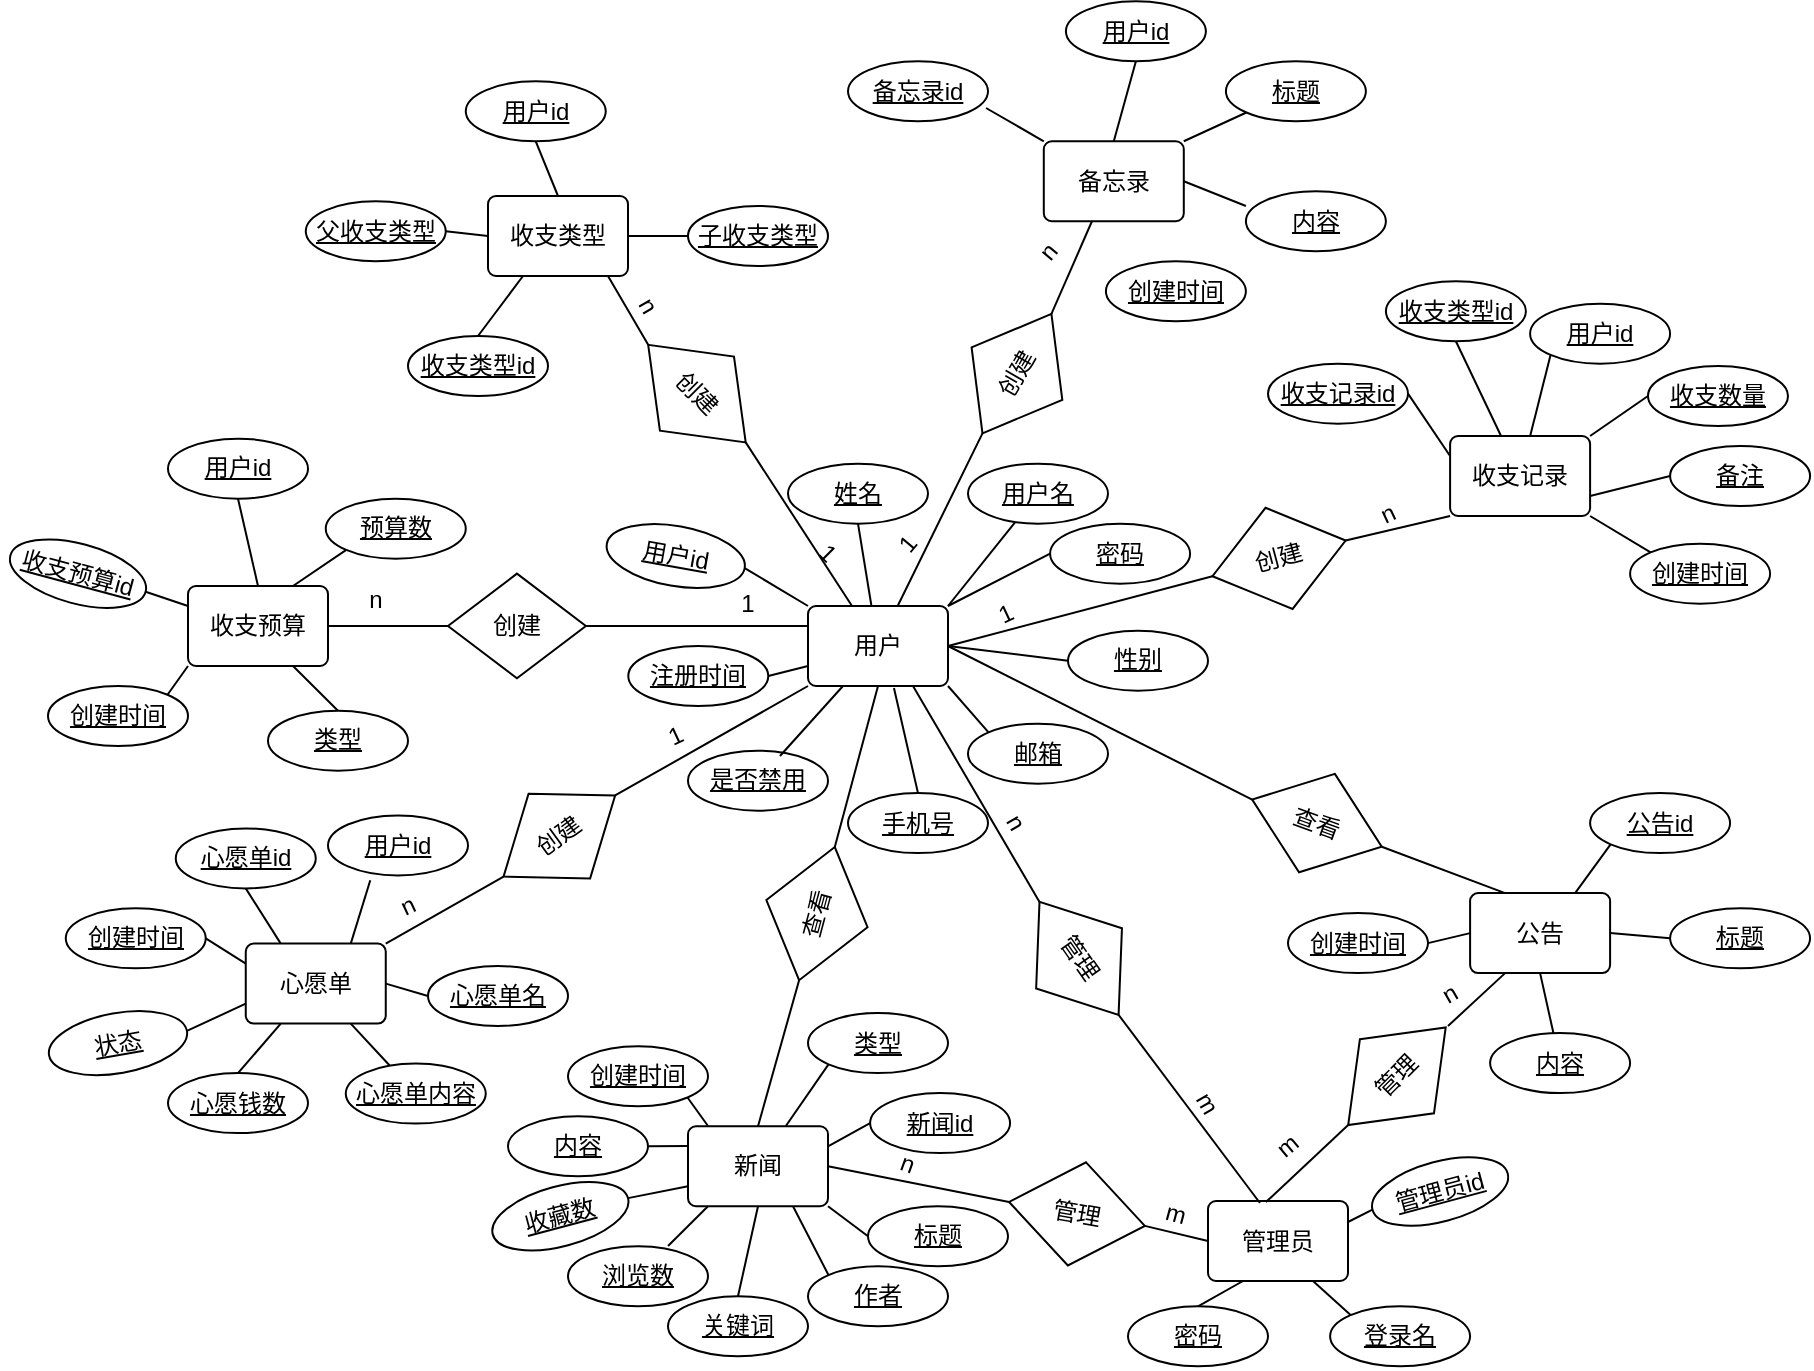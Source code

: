<mxfile version="17.1.5" type="device"><diagram id="AFmctrnbQbAnl0-uZ1ZP" name="第 1 页"><mxGraphModel dx="1422" dy="761" grid="1" gridSize="10" guides="1" tooltips="1" connect="1" arrows="1" fold="1" page="1" pageScale="1" pageWidth="3300" pageHeight="4681" math="0" shadow="0"><root><mxCell id="0"/><mxCell id="1" parent="0"/><mxCell id="Acshwfs_AJCczNIC4W8W-2" value="创建" style="shape=rhombus;perimeter=rhombusPerimeter;whiteSpace=wrap;html=1;align=center;rotation=45;" parent="1" vertex="1"><mxGeometry x="560" y="1147.63" width="68.95" height="52.37" as="geometry"/></mxCell><mxCell id="Acshwfs_AJCczNIC4W8W-3" value="用户id" style="ellipse;whiteSpace=wrap;html=1;align=center;fontStyle=4;" parent="1" vertex="1"><mxGeometry x="330" y="1196.33" width="70" height="30" as="geometry"/></mxCell><mxCell id="Acshwfs_AJCczNIC4W8W-4" value="用户" style="rounded=1;arcSize=10;whiteSpace=wrap;html=1;align=center;" parent="1" vertex="1"><mxGeometry x="650" y="1280" width="70" height="40" as="geometry"/></mxCell><mxCell id="Acshwfs_AJCczNIC4W8W-5" value="收支记录" style="rounded=1;arcSize=10;whiteSpace=wrap;html=1;align=center;" parent="1" vertex="1"><mxGeometry x="971.05" y="1195" width="70" height="40" as="geometry"/></mxCell><mxCell id="Acshwfs_AJCczNIC4W8W-6" value="收支预算" style="rounded=1;arcSize=10;whiteSpace=wrap;html=1;align=center;" parent="1" vertex="1"><mxGeometry x="340" y="1270" width="70" height="40" as="geometry"/></mxCell><mxCell id="Acshwfs_AJCczNIC4W8W-7" value="新闻" style="rounded=1;arcSize=10;whiteSpace=wrap;html=1;align=center;" parent="1" vertex="1"><mxGeometry x="590" y="1540.13" width="70" height="40" as="geometry"/></mxCell><mxCell id="Acshwfs_AJCczNIC4W8W-8" value="备忘录" style="rounded=1;arcSize=10;whiteSpace=wrap;html=1;align=center;" parent="1" vertex="1"><mxGeometry x="767.9" y="1047.63" width="70" height="40" as="geometry"/></mxCell><mxCell id="Acshwfs_AJCczNIC4W8W-9" value="心愿单" style="rounded=1;arcSize=10;whiteSpace=wrap;html=1;align=center;" parent="1" vertex="1"><mxGeometry x="368.88" y="1448.81" width="70" height="40" as="geometry"/></mxCell><mxCell id="Acshwfs_AJCczNIC4W8W-10" value="收支类型" style="rounded=1;arcSize=10;whiteSpace=wrap;html=1;align=center;" parent="1" vertex="1"><mxGeometry x="490" y="1075" width="70" height="40" as="geometry"/></mxCell><mxCell id="Acshwfs_AJCczNIC4W8W-11" value="公告" style="rounded=1;arcSize=10;whiteSpace=wrap;html=1;align=center;" parent="1" vertex="1"><mxGeometry x="981.05" y="1423.56" width="70" height="40" as="geometry"/></mxCell><mxCell id="Acshwfs_AJCczNIC4W8W-12" value="管理员" style="rounded=1;arcSize=10;whiteSpace=wrap;html=1;align=center;" parent="1" vertex="1"><mxGeometry x="850" y="1577.5" width="70" height="40" as="geometry"/></mxCell><mxCell id="Acshwfs_AJCczNIC4W8W-17" value="查看" style="shape=rhombus;perimeter=rhombusPerimeter;whiteSpace=wrap;html=1;align=center;rotation=20;" parent="1" vertex="1"><mxGeometry x="870" y="1362.37" width="68.95" height="52.37" as="geometry"/></mxCell><mxCell id="Acshwfs_AJCczNIC4W8W-18" value="管理" style="shape=rhombus;perimeter=rhombusPerimeter;whiteSpace=wrap;html=1;align=center;rotation=55;" parent="1" vertex="1"><mxGeometry x="751.05" y="1430" width="68.95" height="52.37" as="geometry"/></mxCell><mxCell id="Acshwfs_AJCczNIC4W8W-19" value="创建" style="shape=rhombus;perimeter=rhombusPerimeter;whiteSpace=wrap;html=1;align=center;rotation=-36;" parent="1" vertex="1"><mxGeometry x="491.2" y="1368.82" width="68.95" height="52.37" as="geometry"/></mxCell><mxCell id="Acshwfs_AJCczNIC4W8W-20" value="创建" style="shape=rhombus;perimeter=rhombusPerimeter;whiteSpace=wrap;html=1;align=center;rotation=0;" parent="1" vertex="1"><mxGeometry x="470" y="1263.81" width="68.95" height="52.37" as="geometry"/></mxCell><mxCell id="Acshwfs_AJCczNIC4W8W-21" value="查看" style="shape=rhombus;perimeter=rhombusPerimeter;whiteSpace=wrap;html=1;align=center;rotation=-75;" parent="1" vertex="1"><mxGeometry x="620" y="1407.63" width="68.95" height="52.37" as="geometry"/></mxCell><mxCell id="Acshwfs_AJCczNIC4W8W-22" value="创建" style="shape=rhombus;perimeter=rhombusPerimeter;whiteSpace=wrap;html=1;align=center;rotation=-60;" parent="1" vertex="1"><mxGeometry x="720" y="1137.63" width="68.95" height="52.37" as="geometry"/></mxCell><mxCell id="Acshwfs_AJCczNIC4W8W-24" value="创建" style="shape=rhombus;perimeter=rhombusPerimeter;whiteSpace=wrap;html=1;align=center;rotation=-15;" parent="1" vertex="1"><mxGeometry x="851.05" y="1230" width="68.95" height="52.37" as="geometry"/></mxCell><mxCell id="Acshwfs_AJCczNIC4W8W-29" value="预算数" style="ellipse;whiteSpace=wrap;html=1;align=center;fontStyle=4;" parent="1" vertex="1"><mxGeometry x="408.88" y="1226.33" width="70" height="30" as="geometry"/></mxCell><mxCell id="Acshwfs_AJCczNIC4W8W-30" value="收支预算id" style="ellipse;whiteSpace=wrap;html=1;align=center;fontStyle=4;rotation=15;" parent="1" vertex="1"><mxGeometry x="250" y="1248.82" width="70" height="30" as="geometry"/></mxCell><mxCell id="Acshwfs_AJCczNIC4W8W-31" value="创建时间" style="ellipse;whiteSpace=wrap;html=1;align=center;fontStyle=4;" parent="1" vertex="1"><mxGeometry x="270" y="1320" width="70" height="30" as="geometry"/></mxCell><mxCell id="Acshwfs_AJCczNIC4W8W-33" value="类型" style="ellipse;whiteSpace=wrap;html=1;align=center;fontStyle=4;" parent="1" vertex="1"><mxGeometry x="380" y="1332.37" width="70" height="30" as="geometry"/></mxCell><mxCell id="Acshwfs_AJCczNIC4W8W-34" value="父收支类型" style="ellipse;whiteSpace=wrap;html=1;align=center;fontStyle=4;" parent="1" vertex="1"><mxGeometry x="398.88" y="1077.63" width="70" height="30" as="geometry"/></mxCell><mxCell id="Acshwfs_AJCczNIC4W8W-35" value="用户id" style="ellipse;whiteSpace=wrap;html=1;align=center;fontStyle=4;" parent="1" vertex="1"><mxGeometry x="478.88" y="1017.63" width="70" height="30" as="geometry"/></mxCell><mxCell id="Acshwfs_AJCczNIC4W8W-38" value="收支类型id" style="ellipse;whiteSpace=wrap;html=1;align=center;fontStyle=4;" parent="1" vertex="1"><mxGeometry x="450" y="1145" width="70" height="30" as="geometry"/></mxCell><mxCell id="Acshwfs_AJCczNIC4W8W-39" value="备忘录id" style="ellipse;whiteSpace=wrap;html=1;align=center;fontStyle=4;" parent="1" vertex="1"><mxGeometry x="670" y="1007.63" width="70" height="30" as="geometry"/></mxCell><mxCell id="Acshwfs_AJCczNIC4W8W-40" value="子收支类型" style="ellipse;whiteSpace=wrap;html=1;align=center;fontStyle=4;" parent="1" vertex="1"><mxGeometry x="590" y="1080" width="70" height="30" as="geometry"/></mxCell><mxCell id="Acshwfs_AJCczNIC4W8W-42" value="内容" style="ellipse;whiteSpace=wrap;html=1;align=center;fontStyle=4;" parent="1" vertex="1"><mxGeometry x="868.95" y="1072.63" width="70" height="30" as="geometry"/></mxCell><mxCell id="Acshwfs_AJCczNIC4W8W-43" value="标题" style="ellipse;whiteSpace=wrap;html=1;align=center;fontStyle=4;" parent="1" vertex="1"><mxGeometry x="858.95" y="1007.63" width="70" height="30" as="geometry"/></mxCell><mxCell id="Acshwfs_AJCczNIC4W8W-44" value="创建时间" style="ellipse;whiteSpace=wrap;html=1;align=center;fontStyle=4;" parent="1" vertex="1"><mxGeometry x="798.95" y="1107.63" width="70" height="30" as="geometry"/></mxCell><mxCell id="Acshwfs_AJCczNIC4W8W-45" value="用户id" style="ellipse;whiteSpace=wrap;html=1;align=center;fontStyle=4;" parent="1" vertex="1"><mxGeometry x="778.95" y="977.63" width="70" height="30" as="geometry"/></mxCell><mxCell id="Acshwfs_AJCczNIC4W8W-46" value="用户id" style="ellipse;whiteSpace=wrap;html=1;align=center;fontStyle=4;" parent="1" vertex="1"><mxGeometry x="1011.05" y="1128.82" width="70" height="30" as="geometry"/></mxCell><mxCell id="Acshwfs_AJCczNIC4W8W-47" value="收支记录id" style="ellipse;whiteSpace=wrap;html=1;align=center;fontStyle=4;" parent="1" vertex="1"><mxGeometry x="880" y="1158.82" width="70" height="30" as="geometry"/></mxCell><mxCell id="Acshwfs_AJCczNIC4W8W-48" value="收支数量" style="ellipse;whiteSpace=wrap;html=1;align=center;fontStyle=4;" parent="1" vertex="1"><mxGeometry x="1070" y="1160" width="70" height="30" as="geometry"/></mxCell><mxCell id="Acshwfs_AJCczNIC4W8W-49" value="收支类型id" style="ellipse;whiteSpace=wrap;html=1;align=center;fontStyle=4;" parent="1" vertex="1"><mxGeometry x="938.95" y="1117.63" width="70" height="30" as="geometry"/></mxCell><mxCell id="Acshwfs_AJCczNIC4W8W-50" value="备注" style="ellipse;whiteSpace=wrap;html=1;align=center;fontStyle=4;" parent="1" vertex="1"><mxGeometry x="1081.05" y="1200" width="70" height="30" as="geometry"/></mxCell><mxCell id="Acshwfs_AJCczNIC4W8W-51" value="创建时间" style="ellipse;whiteSpace=wrap;html=1;align=center;fontStyle=4;" parent="1" vertex="1"><mxGeometry x="1061.05" y="1248.82" width="70" height="30" as="geometry"/></mxCell><mxCell id="Acshwfs_AJCczNIC4W8W-55" value="管理员id" style="ellipse;whiteSpace=wrap;html=1;align=center;fontStyle=4;rotation=-15;" parent="1" vertex="1"><mxGeometry x="931.05" y="1557.76" width="70" height="30" as="geometry"/></mxCell><mxCell id="Acshwfs_AJCczNIC4W8W-60" value="公告id" style="ellipse;whiteSpace=wrap;html=1;align=center;fontStyle=4;" parent="1" vertex="1"><mxGeometry x="1041.05" y="1373.56" width="70" height="30" as="geometry"/></mxCell><mxCell id="Acshwfs_AJCczNIC4W8W-61" value="密码" style="ellipse;whiteSpace=wrap;html=1;align=center;fontStyle=4;" parent="1" vertex="1"><mxGeometry x="810.0" y="1630.13" width="70" height="30" as="geometry"/></mxCell><mxCell id="Acshwfs_AJCczNIC4W8W-62" value="登录名" style="ellipse;whiteSpace=wrap;html=1;align=center;fontStyle=4;" parent="1" vertex="1"><mxGeometry x="911.05" y="1630.13" width="70" height="30" as="geometry"/></mxCell><mxCell id="Acshwfs_AJCczNIC4W8W-64" value="创建时间" style="ellipse;whiteSpace=wrap;html=1;align=center;fontStyle=4;" parent="1" vertex="1"><mxGeometry x="890" y="1433.56" width="70" height="30" as="geometry"/></mxCell><mxCell id="Acshwfs_AJCczNIC4W8W-65" value="内容" style="ellipse;whiteSpace=wrap;html=1;align=center;fontStyle=4;" parent="1" vertex="1"><mxGeometry x="991.05" y="1493.56" width="70" height="30" as="geometry"/></mxCell><mxCell id="Acshwfs_AJCczNIC4W8W-66" value="标题" style="ellipse;whiteSpace=wrap;html=1;align=center;fontStyle=4;" parent="1" vertex="1"><mxGeometry x="1081.05" y="1431.18" width="70" height="30" as="geometry"/></mxCell><mxCell id="Acshwfs_AJCczNIC4W8W-67" value="作者" style="ellipse;whiteSpace=wrap;html=1;align=center;fontStyle=4;" parent="1" vertex="1"><mxGeometry x="650.0" y="1610.13" width="70" height="30" as="geometry"/></mxCell><mxCell id="Acshwfs_AJCczNIC4W8W-72" value="关键词" style="ellipse;whiteSpace=wrap;html=1;align=center;fontStyle=4;" parent="1" vertex="1"><mxGeometry x="580" y="1625.13" width="70" height="30" as="geometry"/></mxCell><mxCell id="Acshwfs_AJCczNIC4W8W-73" value="标题" style="ellipse;whiteSpace=wrap;html=1;align=center;fontStyle=4;" parent="1" vertex="1"><mxGeometry x="680" y="1580.13" width="70" height="30" as="geometry"/></mxCell><mxCell id="Acshwfs_AJCczNIC4W8W-74" value="新闻id" style="ellipse;whiteSpace=wrap;html=1;align=center;fontStyle=4;" parent="1" vertex="1"><mxGeometry x="681.05" y="1523.56" width="70" height="30" as="geometry"/></mxCell><mxCell id="Acshwfs_AJCczNIC4W8W-75" value="浏览数" style="ellipse;whiteSpace=wrap;html=1;align=center;fontStyle=4;" parent="1" vertex="1"><mxGeometry x="530" y="1600.13" width="70" height="30" as="geometry"/></mxCell><mxCell id="Acshwfs_AJCczNIC4W8W-76" value="收藏数" style="ellipse;whiteSpace=wrap;html=1;align=center;fontStyle=4;rotation=-15;" parent="1" vertex="1"><mxGeometry x="491.2" y="1570.13" width="70" height="30" as="geometry"/></mxCell><mxCell id="Acshwfs_AJCczNIC4W8W-77" value="内容" style="ellipse;whiteSpace=wrap;html=1;align=center;fontStyle=4;" parent="1" vertex="1"><mxGeometry x="500" y="1535.13" width="70" height="30" as="geometry"/></mxCell><mxCell id="Acshwfs_AJCczNIC4W8W-78" value="心愿单名" style="ellipse;whiteSpace=wrap;html=1;align=center;fontStyle=4;" parent="1" vertex="1"><mxGeometry x="460" y="1460" width="70" height="30" as="geometry"/></mxCell><mxCell id="Acshwfs_AJCczNIC4W8W-79" value="心愿单内容" style="ellipse;whiteSpace=wrap;html=1;align=center;fontStyle=4;" parent="1" vertex="1"><mxGeometry x="418.88" y="1508.81" width="70" height="30" as="geometry"/></mxCell><mxCell id="Acshwfs_AJCczNIC4W8W-80" value="心愿钱数" style="ellipse;whiteSpace=wrap;html=1;align=center;fontStyle=4;" parent="1" vertex="1"><mxGeometry x="330" y="1513.56" width="70" height="30" as="geometry"/></mxCell><mxCell id="Acshwfs_AJCczNIC4W8W-81" value="状态" style="ellipse;whiteSpace=wrap;html=1;align=center;fontStyle=4;rotation=-10;" parent="1" vertex="1"><mxGeometry x="270" y="1483.56" width="70" height="30" as="geometry"/></mxCell><mxCell id="Acshwfs_AJCczNIC4W8W-83" value="心愿单id" style="ellipse;whiteSpace=wrap;html=1;align=center;fontStyle=4;" parent="1" vertex="1"><mxGeometry x="333.88" y="1391.19" width="70" height="30" as="geometry"/></mxCell><mxCell id="Acshwfs_AJCczNIC4W8W-84" value="用户id" style="ellipse;whiteSpace=wrap;html=1;align=center;fontStyle=4;" parent="1" vertex="1"><mxGeometry x="410" y="1384.74" width="70" height="30" as="geometry"/></mxCell><mxCell id="Acshwfs_AJCczNIC4W8W-85" value="注册时间" style="ellipse;whiteSpace=wrap;html=1;align=center;fontStyle=4;" parent="1" vertex="1"><mxGeometry x="560.15" y="1300" width="70" height="30" as="geometry"/></mxCell><mxCell id="Acshwfs_AJCczNIC4W8W-86" value="用户id" style="ellipse;whiteSpace=wrap;html=1;align=center;fontStyle=4;rotation=10;" parent="1" vertex="1"><mxGeometry x="548.88" y="1240" width="70" height="30" as="geometry"/></mxCell><mxCell id="Acshwfs_AJCczNIC4W8W-87" value="是否禁用" style="ellipse;whiteSpace=wrap;html=1;align=center;fontStyle=4;" parent="1" vertex="1"><mxGeometry x="590" y="1352.37" width="70" height="30" as="geometry"/></mxCell><mxCell id="Acshwfs_AJCczNIC4W8W-88" value="手机号" style="ellipse;whiteSpace=wrap;html=1;align=center;fontStyle=4;" parent="1" vertex="1"><mxGeometry x="670.0" y="1373.56" width="70" height="30" as="geometry"/></mxCell><mxCell id="Acshwfs_AJCczNIC4W8W-90" value="密码" style="ellipse;whiteSpace=wrap;html=1;align=center;fontStyle=4;" parent="1" vertex="1"><mxGeometry x="771.05" y="1238.82" width="70" height="30" as="geometry"/></mxCell><mxCell id="Acshwfs_AJCczNIC4W8W-91" value="用户名" style="ellipse;whiteSpace=wrap;html=1;align=center;fontStyle=4;" parent="1" vertex="1"><mxGeometry x="730" y="1208.82" width="70" height="30" as="geometry"/></mxCell><mxCell id="Acshwfs_AJCczNIC4W8W-92" value="性别" style="ellipse;whiteSpace=wrap;html=1;align=center;fontStyle=4;" parent="1" vertex="1"><mxGeometry x="780" y="1292.37" width="70" height="30" as="geometry"/></mxCell><mxCell id="Acshwfs_AJCczNIC4W8W-93" value="邮箱" style="ellipse;whiteSpace=wrap;html=1;align=center;fontStyle=4;" parent="1" vertex="1"><mxGeometry x="730" y="1338.82" width="70" height="30" as="geometry"/></mxCell><mxCell id="Acshwfs_AJCczNIC4W8W-94" value="姓名" style="ellipse;whiteSpace=wrap;html=1;align=center;fontStyle=4;" parent="1" vertex="1"><mxGeometry x="640" y="1208.82" width="70" height="30" as="geometry"/></mxCell><mxCell id="Acshwfs_AJCczNIC4W8W-95" value="类型" style="ellipse;whiteSpace=wrap;html=1;align=center;fontStyle=4;" parent="1" vertex="1"><mxGeometry x="650" y="1483.56" width="70" height="30" as="geometry"/></mxCell><mxCell id="Acshwfs_AJCczNIC4W8W-96" value="创建时间" style="ellipse;whiteSpace=wrap;html=1;align=center;fontStyle=4;" parent="1" vertex="1"><mxGeometry x="530" y="1500.13" width="70" height="30" as="geometry"/></mxCell><mxCell id="Acshwfs_AJCczNIC4W8W-97" value="创建时间" style="ellipse;whiteSpace=wrap;html=1;align=center;fontStyle=4;" parent="1" vertex="1"><mxGeometry x="278.88" y="1431.18" width="70" height="30" as="geometry"/></mxCell><mxCell id="Acshwfs_AJCczNIC4W8W-105" value="管理" style="shape=rhombus;perimeter=rhombusPerimeter;whiteSpace=wrap;html=1;align=center;rotation=-45;" parent="1" vertex="1"><mxGeometry x="910" y="1488.94" width="68.95" height="52.37" as="geometry"/></mxCell><mxCell id="Acshwfs_AJCczNIC4W8W-106" value="管理" style="shape=rhombus;perimeter=rhombusPerimeter;whiteSpace=wrap;html=1;align=center;rotation=10;" parent="1" vertex="1"><mxGeometry x="750" y="1557.76" width="68.95" height="52.37" as="geometry"/></mxCell><mxCell id="Acshwfs_AJCczNIC4W8W-107" value="" style="endArrow=none;html=1;rounded=0;entryX=0;entryY=1;entryDx=0;entryDy=0;exitX=1;exitY=0.5;exitDx=0;exitDy=0;" parent="1" source="Acshwfs_AJCczNIC4W8W-24" target="Acshwfs_AJCczNIC4W8W-5" edge="1"><mxGeometry relative="1" as="geometry"><mxPoint x="740" y="1410" as="sourcePoint"/><mxPoint x="900" y="1410" as="targetPoint"/></mxGeometry></mxCell><mxCell id="Acshwfs_AJCczNIC4W8W-108" value="" style="endArrow=none;html=1;rounded=0;entryX=0;entryY=0.5;entryDx=0;entryDy=0;exitX=1;exitY=0.5;exitDx=0;exitDy=0;" parent="1" source="Acshwfs_AJCczNIC4W8W-4" target="Acshwfs_AJCczNIC4W8W-24" edge="1"><mxGeometry relative="1" as="geometry"><mxPoint x="740" y="1410" as="sourcePoint"/><mxPoint x="900" y="1410" as="targetPoint"/></mxGeometry></mxCell><mxCell id="Acshwfs_AJCczNIC4W8W-109" value="" style="endArrow=none;html=1;rounded=0;exitX=1;exitY=0.5;exitDx=0;exitDy=0;entryX=0;entryY=0.5;entryDx=0;entryDy=0;" parent="1" source="Acshwfs_AJCczNIC4W8W-4" target="Acshwfs_AJCczNIC4W8W-17" edge="1"><mxGeometry relative="1" as="geometry"><mxPoint x="730" y="1310" as="sourcePoint"/><mxPoint x="870" y="1380" as="targetPoint"/></mxGeometry></mxCell><mxCell id="Acshwfs_AJCczNIC4W8W-110" value="" style="endArrow=none;html=1;rounded=0;exitX=1;exitY=0.5;exitDx=0;exitDy=0;entryX=0.25;entryY=0;entryDx=0;entryDy=0;" parent="1" source="Acshwfs_AJCczNIC4W8W-17" target="Acshwfs_AJCczNIC4W8W-11" edge="1"><mxGeometry relative="1" as="geometry"><mxPoint x="740" y="1320" as="sourcePoint"/><mxPoint x="1010" y="1440" as="targetPoint"/></mxGeometry></mxCell><mxCell id="Acshwfs_AJCczNIC4W8W-111" value="" style="endArrow=none;html=1;rounded=0;entryX=0;entryY=0.5;entryDx=0;entryDy=0;" parent="1" source="Acshwfs_AJCczNIC4W8W-4" target="Acshwfs_AJCczNIC4W8W-22" edge="1"><mxGeometry relative="1" as="geometry"><mxPoint x="730" y="1310" as="sourcePoint"/><mxPoint x="855.669" y="1283.422" as="targetPoint"/></mxGeometry></mxCell><mxCell id="Acshwfs_AJCczNIC4W8W-112" value="" style="endArrow=none;html=1;rounded=0;entryX=1;entryY=0.5;entryDx=0;entryDy=0;exitX=0.344;exitY=1;exitDx=0;exitDy=0;exitPerimeter=0;" parent="1" source="Acshwfs_AJCczNIC4W8W-8" target="Acshwfs_AJCczNIC4W8W-22" edge="1"><mxGeometry relative="1" as="geometry"><mxPoint x="703.969" y="1290" as="sourcePoint"/><mxPoint x="743.727" y="1201.348" as="targetPoint"/></mxGeometry></mxCell><mxCell id="Acshwfs_AJCczNIC4W8W-113" value="" style="endArrow=none;html=1;rounded=0;exitX=0.75;exitY=1;exitDx=0;exitDy=0;entryX=0;entryY=0.5;entryDx=0;entryDy=0;" parent="1" source="Acshwfs_AJCczNIC4W8W-4" target="Acshwfs_AJCczNIC4W8W-18" edge="1"><mxGeometry relative="1" as="geometry"><mxPoint x="730" y="1310" as="sourcePoint"/><mxPoint x="882.079" y="1386.764" as="targetPoint"/></mxGeometry></mxCell><mxCell id="Acshwfs_AJCczNIC4W8W-114" value="" style="endArrow=none;html=1;rounded=0;exitX=1;exitY=0.5;exitDx=0;exitDy=0;entryX=0.371;entryY=0.025;entryDx=0;entryDy=0;entryPerimeter=0;" parent="1" source="Acshwfs_AJCczNIC4W8W-18" target="Acshwfs_AJCczNIC4W8W-12" edge="1"><mxGeometry relative="1" as="geometry"><mxPoint x="712.5" y="1330" as="sourcePoint"/><mxPoint x="781.147" y="1441.807" as="targetPoint"/></mxGeometry></mxCell><mxCell id="Acshwfs_AJCczNIC4W8W-115" value="" style="endArrow=none;html=1;rounded=0;exitX=0.5;exitY=1;exitDx=0;exitDy=0;entryX=1;entryY=0.5;entryDx=0;entryDy=0;" parent="1" source="Acshwfs_AJCczNIC4W8W-4" target="Acshwfs_AJCczNIC4W8W-21" edge="1"><mxGeometry relative="1" as="geometry"><mxPoint x="712.5" y="1330" as="sourcePoint"/><mxPoint x="775.751" y="1437.945" as="targetPoint"/></mxGeometry></mxCell><mxCell id="Acshwfs_AJCczNIC4W8W-116" value="" style="endArrow=none;html=1;rounded=0;entryX=0.5;entryY=0;entryDx=0;entryDy=0;exitX=0;exitY=0.5;exitDx=0;exitDy=0;" parent="1" source="Acshwfs_AJCczNIC4W8W-21" target="Acshwfs_AJCczNIC4W8W-7" edge="1"><mxGeometry relative="1" as="geometry"><mxPoint x="650" y="1470" as="sourcePoint"/><mxPoint x="795.751" y="1418.075" as="targetPoint"/></mxGeometry></mxCell><mxCell id="Acshwfs_AJCczNIC4W8W-117" value="" style="endArrow=none;html=1;rounded=0;exitX=0;exitY=1;exitDx=0;exitDy=0;entryX=1;entryY=0.5;entryDx=0;entryDy=0;" parent="1" source="Acshwfs_AJCczNIC4W8W-4" target="Acshwfs_AJCczNIC4W8W-19" edge="1"><mxGeometry relative="1" as="geometry"><mxPoint x="695" y="1330" as="sourcePoint"/><mxPoint x="673.398" y="1410.515" as="targetPoint"/></mxGeometry></mxCell><mxCell id="Acshwfs_AJCczNIC4W8W-118" value="" style="endArrow=none;html=1;rounded=0;exitX=1;exitY=0;exitDx=0;exitDy=0;entryX=0;entryY=0.5;entryDx=0;entryDy=0;" parent="1" source="Acshwfs_AJCczNIC4W8W-9" target="Acshwfs_AJCczNIC4W8W-19" edge="1"><mxGeometry relative="1" as="geometry"><mxPoint x="705" y="1340" as="sourcePoint"/><mxPoint x="683.398" y="1420.515" as="targetPoint"/></mxGeometry></mxCell><mxCell id="Acshwfs_AJCczNIC4W8W-119" value="" style="endArrow=none;html=1;rounded=0;exitX=0;exitY=0.25;exitDx=0;exitDy=0;entryX=1;entryY=0.5;entryDx=0;entryDy=0;" parent="1" source="Acshwfs_AJCczNIC4W8W-4" target="Acshwfs_AJCczNIC4W8W-20" edge="1"><mxGeometry relative="1" as="geometry"><mxPoint x="660" y="1330" as="sourcePoint"/><mxPoint x="563.566" y="1384.741" as="targetPoint"/></mxGeometry></mxCell><mxCell id="Acshwfs_AJCczNIC4W8W-120" value="" style="endArrow=none;html=1;rounded=0;exitX=0;exitY=0.5;exitDx=0;exitDy=0;entryX=1;entryY=0.5;entryDx=0;entryDy=0;" parent="1" source="Acshwfs_AJCczNIC4W8W-20" target="Acshwfs_AJCczNIC4W8W-6" edge="1"><mxGeometry relative="1" as="geometry"><mxPoint x="670" y="1340" as="sourcePoint"/><mxPoint x="573.566" y="1394.741" as="targetPoint"/></mxGeometry></mxCell><mxCell id="Acshwfs_AJCczNIC4W8W-121" value="" style="endArrow=none;html=1;rounded=0;entryX=1;entryY=0.5;entryDx=0;entryDy=0;" parent="1" source="Acshwfs_AJCczNIC4W8W-4" target="Acshwfs_AJCczNIC4W8W-2" edge="1"><mxGeometry relative="1" as="geometry"><mxPoint x="704.826" y="1290" as="sourcePoint"/><mxPoint x="747.237" y="1203.671" as="targetPoint"/></mxGeometry></mxCell><mxCell id="Acshwfs_AJCczNIC4W8W-122" value="" style="endArrow=none;html=1;rounded=0;entryX=0.857;entryY=1;entryDx=0;entryDy=0;entryPerimeter=0;exitX=0;exitY=0.5;exitDx=0;exitDy=0;" parent="1" source="Acshwfs_AJCczNIC4W8W-2" target="Acshwfs_AJCczNIC4W8W-10" edge="1"><mxGeometry relative="1" as="geometry"><mxPoint x="714.826" y="1300" as="sourcePoint"/><mxPoint x="757.237" y="1213.671" as="targetPoint"/></mxGeometry></mxCell><mxCell id="Acshwfs_AJCczNIC4W8W-123" value="" style="endArrow=none;html=1;rounded=0;exitX=1;exitY=0.5;exitDx=0;exitDy=0;entryX=0;entryY=0.5;entryDx=0;entryDy=0;" parent="1" source="Acshwfs_AJCczNIC4W8W-106" target="Acshwfs_AJCczNIC4W8W-12" edge="1"><mxGeometry relative="1" as="geometry"><mxPoint x="815.299" y="1494.425" as="sourcePoint"/><mxPoint x="885.97" y="1588.5" as="targetPoint"/></mxGeometry></mxCell><mxCell id="Acshwfs_AJCczNIC4W8W-124" value="" style="endArrow=none;html=1;rounded=0;exitX=1;exitY=0.5;exitDx=0;exitDy=0;entryX=0;entryY=0.5;entryDx=0;entryDy=0;" parent="1" source="Acshwfs_AJCczNIC4W8W-7" target="Acshwfs_AJCczNIC4W8W-106" edge="1"><mxGeometry relative="1" as="geometry"><mxPoint x="828.426" y="1599.932" as="sourcePoint"/><mxPoint x="750" y="1580" as="targetPoint"/></mxGeometry></mxCell><mxCell id="Acshwfs_AJCczNIC4W8W-125" value="" style="endArrow=none;html=1;rounded=0;exitX=0;exitY=0.5;exitDx=0;exitDy=0;entryX=0.414;entryY=0.013;entryDx=0;entryDy=0;entryPerimeter=0;" parent="1" source="Acshwfs_AJCczNIC4W8W-105" target="Acshwfs_AJCczNIC4W8W-12" edge="1"><mxGeometry relative="1" as="geometry"><mxPoint x="838.426" y="1609.932" as="sourcePoint"/><mxPoint x="890" y="1580" as="targetPoint"/></mxGeometry></mxCell><mxCell id="Acshwfs_AJCczNIC4W8W-127" value="" style="endArrow=none;html=1;rounded=0;entryX=0.25;entryY=1;entryDx=0;entryDy=0;" parent="1" target="Acshwfs_AJCczNIC4W8W-11" edge="1"><mxGeometry relative="1" as="geometry"><mxPoint x="970" y="1490" as="sourcePoint"/><mxPoint x="1008.55" y="1433.56" as="targetPoint"/></mxGeometry></mxCell><mxCell id="Acshwfs_AJCczNIC4W8W-129" value="" style="endArrow=none;html=1;rounded=0;exitX=1;exitY=0;exitDx=0;exitDy=0;" parent="1" source="Acshwfs_AJCczNIC4W8W-4" target="Acshwfs_AJCczNIC4W8W-91" edge="1"><mxGeometry relative="1" as="geometry"><mxPoint x="740" y="1210" as="sourcePoint"/><mxPoint x="900" y="1210" as="targetPoint"/></mxGeometry></mxCell><mxCell id="Acshwfs_AJCczNIC4W8W-130" value="" style="endArrow=none;html=1;rounded=0;exitX=1;exitY=0;exitDx=0;exitDy=0;entryX=0;entryY=0.5;entryDx=0;entryDy=0;" parent="1" source="Acshwfs_AJCczNIC4W8W-4" target="Acshwfs_AJCczNIC4W8W-90" edge="1"><mxGeometry relative="1" as="geometry"><mxPoint x="730" y="1290" as="sourcePoint"/><mxPoint x="763.603" y="1248.003" as="targetPoint"/></mxGeometry></mxCell><mxCell id="Acshwfs_AJCczNIC4W8W-132" value="" style="endArrow=none;html=1;rounded=0;entryX=0;entryY=0.5;entryDx=0;entryDy=0;" parent="1" target="Acshwfs_AJCczNIC4W8W-92" edge="1"><mxGeometry relative="1" as="geometry"><mxPoint x="720" y="1300" as="sourcePoint"/><mxPoint x="773.603" y="1258.003" as="targetPoint"/></mxGeometry></mxCell><mxCell id="Acshwfs_AJCczNIC4W8W-133" value="" style="endArrow=none;html=1;rounded=0;exitX=1;exitY=1;exitDx=0;exitDy=0;entryX=0;entryY=0;entryDx=0;entryDy=0;" parent="1" source="Acshwfs_AJCczNIC4W8W-4" target="Acshwfs_AJCczNIC4W8W-93" edge="1"><mxGeometry relative="1" as="geometry"><mxPoint x="750" y="1310" as="sourcePoint"/><mxPoint x="783.603" y="1268.003" as="targetPoint"/></mxGeometry></mxCell><mxCell id="Acshwfs_AJCczNIC4W8W-134" value="" style="endArrow=none;html=1;rounded=0;exitX=0.657;exitY=0.088;exitDx=0;exitDy=0;entryX=0.25;entryY=1;entryDx=0;entryDy=0;exitPerimeter=0;" parent="1" source="Acshwfs_AJCczNIC4W8W-87" target="Acshwfs_AJCczNIC4W8W-4" edge="1"><mxGeometry relative="1" as="geometry"><mxPoint x="760" y="1320" as="sourcePoint"/><mxPoint x="793.603" y="1278.003" as="targetPoint"/></mxGeometry></mxCell><mxCell id="Acshwfs_AJCczNIC4W8W-135" value="" style="endArrow=none;html=1;rounded=0;entryX=0.5;entryY=1;entryDx=0;entryDy=0;" parent="1" source="Acshwfs_AJCczNIC4W8W-4" target="Acshwfs_AJCczNIC4W8W-94" edge="1"><mxGeometry relative="1" as="geometry"><mxPoint x="770" y="1330" as="sourcePoint"/><mxPoint x="803.603" y="1288.003" as="targetPoint"/></mxGeometry></mxCell><mxCell id="Acshwfs_AJCczNIC4W8W-136" value="" style="endArrow=none;html=1;rounded=0;exitX=0;exitY=0;exitDx=0;exitDy=0;entryX=1;entryY=0.5;entryDx=0;entryDy=0;" parent="1" source="Acshwfs_AJCczNIC4W8W-4" target="Acshwfs_AJCczNIC4W8W-86" edge="1"><mxGeometry relative="1" as="geometry"><mxPoint x="780" y="1340" as="sourcePoint"/><mxPoint x="813.603" y="1298.003" as="targetPoint"/></mxGeometry></mxCell><mxCell id="Acshwfs_AJCczNIC4W8W-137" value="" style="endArrow=none;html=1;rounded=0;exitX=0;exitY=0.75;exitDx=0;exitDy=0;entryX=1;entryY=0.5;entryDx=0;entryDy=0;" parent="1" source="Acshwfs_AJCczNIC4W8W-4" target="Acshwfs_AJCczNIC4W8W-85" edge="1"><mxGeometry relative="1" as="geometry"><mxPoint x="660" y="1290" as="sourcePoint"/><mxPoint x="628.348" y="1279.898" as="targetPoint"/></mxGeometry></mxCell><mxCell id="Acshwfs_AJCczNIC4W8W-138" value="" style="endArrow=none;html=1;rounded=0;exitX=1;exitY=0;exitDx=0;exitDy=0;entryX=0;entryY=0.5;entryDx=0;entryDy=0;" parent="1" source="Acshwfs_AJCczNIC4W8W-5" target="Acshwfs_AJCczNIC4W8W-48" edge="1"><mxGeometry relative="1" as="geometry"><mxPoint x="670" y="1300" as="sourcePoint"/><mxPoint x="638.348" y="1289.898" as="targetPoint"/></mxGeometry></mxCell><mxCell id="Acshwfs_AJCczNIC4W8W-139" value="" style="endArrow=none;html=1;rounded=0;exitX=1;exitY=0.75;exitDx=0;exitDy=0;entryX=0;entryY=0.5;entryDx=0;entryDy=0;" parent="1" source="Acshwfs_AJCczNIC4W8W-5" target="Acshwfs_AJCczNIC4W8W-50" edge="1"><mxGeometry relative="1" as="geometry"><mxPoint x="680" y="1310" as="sourcePoint"/><mxPoint x="648.348" y="1299.898" as="targetPoint"/></mxGeometry></mxCell><mxCell id="Acshwfs_AJCczNIC4W8W-140" value="" style="endArrow=none;html=1;rounded=0;exitX=1;exitY=1;exitDx=0;exitDy=0;entryX=0;entryY=0;entryDx=0;entryDy=0;" parent="1" source="Acshwfs_AJCczNIC4W8W-5" target="Acshwfs_AJCczNIC4W8W-51" edge="1"><mxGeometry relative="1" as="geometry"><mxPoint x="1061.05" y="1212.51" as="sourcePoint"/><mxPoint x="1091.05" y="1225" as="targetPoint"/></mxGeometry></mxCell><mxCell id="Acshwfs_AJCczNIC4W8W-141" value="" style="endArrow=none;html=1;rounded=0;exitX=0;exitY=1;exitDx=0;exitDy=0;" parent="1" source="Acshwfs_AJCczNIC4W8W-46" target="Acshwfs_AJCczNIC4W8W-5" edge="1"><mxGeometry relative="1" as="geometry"><mxPoint x="1071.05" y="1222.51" as="sourcePoint"/><mxPoint x="1101.05" y="1235" as="targetPoint"/></mxGeometry></mxCell><mxCell id="Acshwfs_AJCczNIC4W8W-142" value="" style="endArrow=none;html=1;rounded=0;exitX=0.5;exitY=1;exitDx=0;exitDy=0;" parent="1" source="Acshwfs_AJCczNIC4W8W-49" target="Acshwfs_AJCczNIC4W8W-5" edge="1"><mxGeometry relative="1" as="geometry"><mxPoint x="1081.05" y="1232.51" as="sourcePoint"/><mxPoint x="1111.05" y="1245" as="targetPoint"/></mxGeometry></mxCell><mxCell id="Acshwfs_AJCczNIC4W8W-143" value="" style="endArrow=none;html=1;rounded=0;exitX=1;exitY=0.5;exitDx=0;exitDy=0;entryX=0;entryY=0.25;entryDx=0;entryDy=0;" parent="1" source="Acshwfs_AJCczNIC4W8W-47" target="Acshwfs_AJCczNIC4W8W-5" edge="1"><mxGeometry relative="1" as="geometry"><mxPoint x="1091.05" y="1242.51" as="sourcePoint"/><mxPoint x="980" y="1190" as="targetPoint"/></mxGeometry></mxCell><mxCell id="Acshwfs_AJCczNIC4W8W-144" value="" style="endArrow=none;html=1;rounded=0;exitX=0;exitY=1;exitDx=0;exitDy=0;entryX=1;entryY=0;entryDx=0;entryDy=0;" parent="1" source="Acshwfs_AJCczNIC4W8W-43" target="Acshwfs_AJCczNIC4W8W-8" edge="1"><mxGeometry relative="1" as="geometry"><mxPoint x="976.05" y="1140" as="sourcePoint"/><mxPoint x="1010.053" y="1182.51" as="targetPoint"/></mxGeometry></mxCell><mxCell id="Acshwfs_AJCczNIC4W8W-145" value="" style="endArrow=none;html=1;rounded=0;exitX=0;exitY=0.246;exitDx=0;exitDy=0;entryX=1;entryY=0.5;entryDx=0;entryDy=0;exitPerimeter=0;" parent="1" source="Acshwfs_AJCczNIC4W8W-42" target="Acshwfs_AJCczNIC4W8W-8" edge="1"><mxGeometry relative="1" as="geometry"><mxPoint x="868.95" y="1032.63" as="sourcePoint"/><mxPoint x="847.9" y="1057.63" as="targetPoint"/></mxGeometry></mxCell><mxCell id="Acshwfs_AJCczNIC4W8W-146" value="" style="endArrow=none;html=1;rounded=0;exitX=0.5;exitY=1;exitDx=0;exitDy=0;entryX=0.5;entryY=0;entryDx=0;entryDy=0;" parent="1" source="Acshwfs_AJCczNIC4W8W-45" target="Acshwfs_AJCczNIC4W8W-8" edge="1"><mxGeometry relative="1" as="geometry"><mxPoint x="878.95" y="1042.63" as="sourcePoint"/><mxPoint x="857.9" y="1067.63" as="targetPoint"/></mxGeometry></mxCell><mxCell id="Acshwfs_AJCczNIC4W8W-147" value="" style="endArrow=none;html=1;rounded=0;exitX=0.986;exitY=0.779;exitDx=0;exitDy=0;entryX=0;entryY=0;entryDx=0;entryDy=0;exitPerimeter=0;" parent="1" source="Acshwfs_AJCczNIC4W8W-39" target="Acshwfs_AJCczNIC4W8W-8" edge="1"><mxGeometry relative="1" as="geometry"><mxPoint x="888.95" y="1052.63" as="sourcePoint"/><mxPoint x="867.9" y="1077.63" as="targetPoint"/></mxGeometry></mxCell><mxCell id="Acshwfs_AJCczNIC4W8W-148" value="" style="endArrow=none;html=1;rounded=0;entryX=0;entryY=0.5;entryDx=0;entryDy=0;exitX=1;exitY=0.5;exitDx=0;exitDy=0;" parent="1" source="Acshwfs_AJCczNIC4W8W-10" target="Acshwfs_AJCczNIC4W8W-40" edge="1"><mxGeometry relative="1" as="geometry"><mxPoint x="580.097" y="1159.437" as="sourcePoint"/><mxPoint x="559.99" y="1125" as="targetPoint"/></mxGeometry></mxCell><mxCell id="Acshwfs_AJCczNIC4W8W-149" value="" style="endArrow=none;html=1;rounded=0;entryX=0.5;entryY=1;entryDx=0;entryDy=0;exitX=0.5;exitY=0;exitDx=0;exitDy=0;" parent="1" source="Acshwfs_AJCczNIC4W8W-10" target="Acshwfs_AJCczNIC4W8W-35" edge="1"><mxGeometry relative="1" as="geometry"><mxPoint x="590.097" y="1169.437" as="sourcePoint"/><mxPoint x="569.99" y="1135" as="targetPoint"/></mxGeometry></mxCell><mxCell id="Acshwfs_AJCczNIC4W8W-150" value="" style="endArrow=none;html=1;rounded=0;entryX=1;entryY=0.5;entryDx=0;entryDy=0;exitX=0;exitY=0.5;exitDx=0;exitDy=0;" parent="1" source="Acshwfs_AJCczNIC4W8W-10" target="Acshwfs_AJCczNIC4W8W-34" edge="1"><mxGeometry relative="1" as="geometry"><mxPoint x="600.097" y="1179.437" as="sourcePoint"/><mxPoint x="579.99" y="1145" as="targetPoint"/></mxGeometry></mxCell><mxCell id="Acshwfs_AJCczNIC4W8W-151" value="" style="endArrow=none;html=1;rounded=0;entryX=0.5;entryY=0;entryDx=0;entryDy=0;exitX=0.25;exitY=1;exitDx=0;exitDy=0;" parent="1" source="Acshwfs_AJCczNIC4W8W-10" target="Acshwfs_AJCczNIC4W8W-38" edge="1"><mxGeometry relative="1" as="geometry"><mxPoint x="610.097" y="1189.437" as="sourcePoint"/><mxPoint x="589.99" y="1155" as="targetPoint"/></mxGeometry></mxCell><mxCell id="Acshwfs_AJCczNIC4W8W-152" value="" style="endArrow=none;html=1;rounded=0;entryX=0;entryY=1;entryDx=0;entryDy=0;exitX=0.75;exitY=0;exitDx=0;exitDy=0;" parent="1" source="Acshwfs_AJCczNIC4W8W-6" target="Acshwfs_AJCczNIC4W8W-29" edge="1"><mxGeometry relative="1" as="geometry"><mxPoint x="517.5" y="1125" as="sourcePoint"/><mxPoint x="495" y="1155" as="targetPoint"/></mxGeometry></mxCell><mxCell id="Acshwfs_AJCczNIC4W8W-153" value="" style="endArrow=none;html=1;rounded=0;entryX=0.5;entryY=1;entryDx=0;entryDy=0;exitX=0.5;exitY=0;exitDx=0;exitDy=0;" parent="1" source="Acshwfs_AJCczNIC4W8W-6" target="Acshwfs_AJCczNIC4W8W-3" edge="1"><mxGeometry relative="1" as="geometry"><mxPoint x="402.5" y="1280" as="sourcePoint"/><mxPoint x="429.131" y="1261.937" as="targetPoint"/></mxGeometry></mxCell><mxCell id="Acshwfs_AJCczNIC4W8W-154" value="" style="endArrow=none;html=1;rounded=0;entryX=1;entryY=0.5;entryDx=0;entryDy=0;exitX=0;exitY=0.25;exitDx=0;exitDy=0;" parent="1" source="Acshwfs_AJCczNIC4W8W-6" target="Acshwfs_AJCczNIC4W8W-30" edge="1"><mxGeometry relative="1" as="geometry"><mxPoint x="412.5" y="1290" as="sourcePoint"/><mxPoint x="439.131" y="1271.937" as="targetPoint"/></mxGeometry></mxCell><mxCell id="Acshwfs_AJCczNIC4W8W-155" value="" style="endArrow=none;html=1;rounded=0;entryX=1;entryY=0;entryDx=0;entryDy=0;exitX=0;exitY=1;exitDx=0;exitDy=0;" parent="1" source="Acshwfs_AJCczNIC4W8W-6" target="Acshwfs_AJCczNIC4W8W-31" edge="1"><mxGeometry relative="1" as="geometry"><mxPoint x="350" y="1290" as="sourcePoint"/><mxPoint x="328.807" y="1282.879" as="targetPoint"/></mxGeometry></mxCell><mxCell id="Acshwfs_AJCczNIC4W8W-156" value="" style="endArrow=none;html=1;rounded=0;entryX=0.5;entryY=0;entryDx=0;entryDy=0;exitX=0.75;exitY=1;exitDx=0;exitDy=0;" parent="1" source="Acshwfs_AJCczNIC4W8W-6" target="Acshwfs_AJCczNIC4W8W-33" edge="1"><mxGeometry relative="1" as="geometry"><mxPoint x="360" y="1300" as="sourcePoint"/><mxPoint x="338.807" y="1292.879" as="targetPoint"/></mxGeometry></mxCell><mxCell id="Acshwfs_AJCczNIC4W8W-157" value="" style="endArrow=none;html=1;rounded=0;entryX=0.25;entryY=0;entryDx=0;entryDy=0;exitX=0.5;exitY=1;exitDx=0;exitDy=0;" parent="1" source="Acshwfs_AJCczNIC4W8W-83" target="Acshwfs_AJCczNIC4W8W-9" edge="1"><mxGeometry relative="1" as="geometry"><mxPoint x="370" y="1310" as="sourcePoint"/><mxPoint x="348.807" y="1302.879" as="targetPoint"/></mxGeometry></mxCell><mxCell id="Acshwfs_AJCczNIC4W8W-158" value="" style="endArrow=none;html=1;rounded=0;entryX=1;entryY=0.5;entryDx=0;entryDy=0;exitX=0;exitY=0.25;exitDx=0;exitDy=0;" parent="1" source="Acshwfs_AJCczNIC4W8W-9" target="Acshwfs_AJCczNIC4W8W-97" edge="1"><mxGeometry relative="1" as="geometry"><mxPoint x="380" y="1320" as="sourcePoint"/><mxPoint x="358.807" y="1312.879" as="targetPoint"/></mxGeometry></mxCell><mxCell id="Acshwfs_AJCczNIC4W8W-159" value="" style="endArrow=none;html=1;rounded=0;exitX=0.302;exitY=1.079;exitDx=0;exitDy=0;exitPerimeter=0;entryX=0.75;entryY=0;entryDx=0;entryDy=0;" parent="1" source="Acshwfs_AJCczNIC4W8W-84" target="Acshwfs_AJCczNIC4W8W-9" edge="1"><mxGeometry relative="1" as="geometry"><mxPoint x="383.88" y="1422.37" as="sourcePoint"/><mxPoint x="410" y="1450" as="targetPoint"/></mxGeometry></mxCell><mxCell id="Acshwfs_AJCczNIC4W8W-160" value="" style="endArrow=none;html=1;rounded=0;exitX=1;exitY=0.5;exitDx=0;exitDy=0;entryX=0;entryY=0.75;entryDx=0;entryDy=0;" parent="1" source="Acshwfs_AJCczNIC4W8W-81" target="Acshwfs_AJCczNIC4W8W-9" edge="1"><mxGeometry relative="1" as="geometry"><mxPoint x="393.88" y="1432.37" as="sourcePoint"/><mxPoint x="370" y="1490" as="targetPoint"/></mxGeometry></mxCell><mxCell id="Acshwfs_AJCczNIC4W8W-161" value="" style="endArrow=none;html=1;rounded=0;exitX=0.5;exitY=0;exitDx=0;exitDy=0;entryX=0.25;entryY=1;entryDx=0;entryDy=0;" parent="1" source="Acshwfs_AJCczNIC4W8W-80" target="Acshwfs_AJCczNIC4W8W-9" edge="1"><mxGeometry relative="1" as="geometry"><mxPoint x="349.468" y="1502.482" as="sourcePoint"/><mxPoint x="378.88" y="1488.81" as="targetPoint"/></mxGeometry></mxCell><mxCell id="Acshwfs_AJCczNIC4W8W-162" value="" style="endArrow=none;html=1;rounded=0;entryX=0.75;entryY=1;entryDx=0;entryDy=0;" parent="1" source="Acshwfs_AJCczNIC4W8W-79" target="Acshwfs_AJCczNIC4W8W-9" edge="1"><mxGeometry relative="1" as="geometry"><mxPoint x="359.468" y="1512.482" as="sourcePoint"/><mxPoint x="388.88" y="1498.81" as="targetPoint"/></mxGeometry></mxCell><mxCell id="Acshwfs_AJCczNIC4W8W-163" value="" style="endArrow=none;html=1;rounded=0;exitX=1;exitY=0.5;exitDx=0;exitDy=0;entryX=0;entryY=0.5;entryDx=0;entryDy=0;" parent="1" source="Acshwfs_AJCczNIC4W8W-9" target="Acshwfs_AJCczNIC4W8W-78" edge="1"><mxGeometry relative="1" as="geometry"><mxPoint x="369.468" y="1522.482" as="sourcePoint"/><mxPoint x="398.88" y="1508.81" as="targetPoint"/></mxGeometry></mxCell><mxCell id="Acshwfs_AJCczNIC4W8W-164" value="" style="endArrow=none;html=1;rounded=0;exitX=1;exitY=1;exitDx=0;exitDy=0;" parent="1" source="Acshwfs_AJCczNIC4W8W-96" edge="1"><mxGeometry relative="1" as="geometry"><mxPoint x="379.468" y="1532.482" as="sourcePoint"/><mxPoint x="600" y="1540" as="targetPoint"/></mxGeometry></mxCell><mxCell id="Acshwfs_AJCczNIC4W8W-167" value="" style="endArrow=none;html=1;rounded=0;exitX=1;exitY=0.5;exitDx=0;exitDy=0;" parent="1" source="Acshwfs_AJCczNIC4W8W-77" edge="1"><mxGeometry relative="1" as="geometry"><mxPoint x="599.749" y="1535.737" as="sourcePoint"/><mxPoint x="590" y="1550" as="targetPoint"/></mxGeometry></mxCell><mxCell id="Acshwfs_AJCczNIC4W8W-169" value="" style="endArrow=none;html=1;rounded=0;entryX=0;entryY=0.75;entryDx=0;entryDy=0;exitX=1;exitY=0.5;exitDx=0;exitDy=0;" parent="1" source="Acshwfs_AJCczNIC4W8W-76" target="Acshwfs_AJCczNIC4W8W-7" edge="1"><mxGeometry relative="1" as="geometry"><mxPoint x="570" y="1584" as="sourcePoint"/><mxPoint x="600" y="1560" as="targetPoint"/></mxGeometry></mxCell><mxCell id="Acshwfs_AJCczNIC4W8W-170" value="" style="endArrow=none;html=1;rounded=0;entryX=0;entryY=0.75;entryDx=0;entryDy=0;" parent="1" edge="1"><mxGeometry relative="1" as="geometry"><mxPoint x="580" y="1600" as="sourcePoint"/><mxPoint x="600" y="1580.13" as="targetPoint"/></mxGeometry></mxCell><mxCell id="Acshwfs_AJCczNIC4W8W-172" value="" style="endArrow=none;html=1;rounded=0;entryX=0.5;entryY=1;entryDx=0;entryDy=0;exitX=0.5;exitY=0;exitDx=0;exitDy=0;" parent="1" source="Acshwfs_AJCczNIC4W8W-72" target="Acshwfs_AJCczNIC4W8W-7" edge="1"><mxGeometry relative="1" as="geometry"><mxPoint x="580.007" y="1596.071" as="sourcePoint"/><mxPoint x="610" y="1590.13" as="targetPoint"/></mxGeometry></mxCell><mxCell id="Acshwfs_AJCczNIC4W8W-173" value="" style="endArrow=none;html=1;rounded=0;entryX=0.75;entryY=1;entryDx=0;entryDy=0;exitX=0;exitY=0;exitDx=0;exitDy=0;" parent="1" source="Acshwfs_AJCczNIC4W8W-67" target="Acshwfs_AJCczNIC4W8W-7" edge="1"><mxGeometry relative="1" as="geometry"><mxPoint x="590.007" y="1606.071" as="sourcePoint"/><mxPoint x="620" y="1600.13" as="targetPoint"/></mxGeometry></mxCell><mxCell id="Acshwfs_AJCczNIC4W8W-174" value="" style="endArrow=none;html=1;rounded=0;entryX=0;entryY=0.5;entryDx=0;entryDy=0;exitX=1;exitY=1;exitDx=0;exitDy=0;" parent="1" source="Acshwfs_AJCczNIC4W8W-7" target="Acshwfs_AJCczNIC4W8W-73" edge="1"><mxGeometry relative="1" as="geometry"><mxPoint x="600.007" y="1616.071" as="sourcePoint"/><mxPoint x="630" y="1610.13" as="targetPoint"/></mxGeometry></mxCell><mxCell id="Acshwfs_AJCczNIC4W8W-176" value="" style="endArrow=none;html=1;rounded=0;entryX=0;entryY=1;entryDx=0;entryDy=0;" parent="1" source="Acshwfs_AJCczNIC4W8W-7" target="Acshwfs_AJCczNIC4W8W-95" edge="1"><mxGeometry relative="1" as="geometry"><mxPoint x="610.007" y="1626.071" as="sourcePoint"/><mxPoint x="640" y="1620.13" as="targetPoint"/></mxGeometry></mxCell><mxCell id="Acshwfs_AJCczNIC4W8W-177" value="" style="endArrow=none;html=1;rounded=0;exitX=1;exitY=0.25;exitDx=0;exitDy=0;entryX=0;entryY=0.5;entryDx=0;entryDy=0;" parent="1" source="Acshwfs_AJCczNIC4W8W-7" target="Acshwfs_AJCczNIC4W8W-74" edge="1"><mxGeometry relative="1" as="geometry"><mxPoint x="620.007" y="1636.071" as="sourcePoint"/><mxPoint x="680" y="1550" as="targetPoint"/></mxGeometry></mxCell><mxCell id="Acshwfs_AJCczNIC4W8W-178" value="" style="endArrow=none;html=1;rounded=0;exitX=0;exitY=0.5;exitDx=0;exitDy=0;" parent="1" source="Acshwfs_AJCczNIC4W8W-55" edge="1"><mxGeometry relative="1" as="geometry"><mxPoint x="930.097" y="1549.503" as="sourcePoint"/><mxPoint x="920" y="1588" as="targetPoint"/></mxGeometry></mxCell><mxCell id="Acshwfs_AJCczNIC4W8W-179" value="" style="endArrow=none;html=1;rounded=0;exitX=0;exitY=0;exitDx=0;exitDy=0;entryX=0.75;entryY=1;entryDx=0;entryDy=0;" parent="1" source="Acshwfs_AJCczNIC4W8W-62" target="Acshwfs_AJCczNIC4W8W-12" edge="1"><mxGeometry relative="1" as="geometry"><mxPoint x="940.097" y="1559.503" as="sourcePoint"/><mxPoint x="910" y="1620" as="targetPoint"/></mxGeometry></mxCell><mxCell id="Acshwfs_AJCczNIC4W8W-180" value="" style="endArrow=none;html=1;rounded=0;exitX=0.5;exitY=0;exitDx=0;exitDy=0;entryX=0.25;entryY=1;entryDx=0;entryDy=0;" parent="1" source="Acshwfs_AJCczNIC4W8W-61" target="Acshwfs_AJCczNIC4W8W-12" edge="1"><mxGeometry relative="1" as="geometry"><mxPoint x="950.097" y="1569.503" as="sourcePoint"/><mxPoint x="908.98" y="1608.02" as="targetPoint"/></mxGeometry></mxCell><mxCell id="Acshwfs_AJCczNIC4W8W-181" value="" style="endArrow=none;html=1;rounded=0;exitX=0.75;exitY=0;exitDx=0;exitDy=0;entryX=0;entryY=1;entryDx=0;entryDy=0;" parent="1" source="Acshwfs_AJCczNIC4W8W-11" target="Acshwfs_AJCczNIC4W8W-60" edge="1"><mxGeometry relative="1" as="geometry"><mxPoint x="946.871" y="1410.346" as="sourcePoint"/><mxPoint x="1008.55" y="1433.56" as="targetPoint"/></mxGeometry></mxCell><mxCell id="Acshwfs_AJCczNIC4W8W-182" value="" style="endArrow=none;html=1;rounded=0;exitX=1;exitY=0.5;exitDx=0;exitDy=0;entryX=0;entryY=0.5;entryDx=0;entryDy=0;" parent="1" source="Acshwfs_AJCczNIC4W8W-11" target="Acshwfs_AJCczNIC4W8W-66" edge="1"><mxGeometry relative="1" as="geometry"><mxPoint x="956.871" y="1420.346" as="sourcePoint"/><mxPoint x="1018.55" y="1443.56" as="targetPoint"/></mxGeometry></mxCell><mxCell id="Acshwfs_AJCczNIC4W8W-183" value="" style="endArrow=none;html=1;rounded=0;entryX=0.5;entryY=1;entryDx=0;entryDy=0;" parent="1" source="Acshwfs_AJCczNIC4W8W-65" target="Acshwfs_AJCczNIC4W8W-11" edge="1"><mxGeometry relative="1" as="geometry"><mxPoint x="966.871" y="1430.346" as="sourcePoint"/><mxPoint x="1028.55" y="1453.56" as="targetPoint"/></mxGeometry></mxCell><mxCell id="Acshwfs_AJCczNIC4W8W-184" value="" style="endArrow=none;html=1;rounded=0;exitX=1;exitY=0.5;exitDx=0;exitDy=0;entryX=0;entryY=0.5;entryDx=0;entryDy=0;" parent="1" source="Acshwfs_AJCczNIC4W8W-64" target="Acshwfs_AJCczNIC4W8W-11" edge="1"><mxGeometry relative="1" as="geometry"><mxPoint x="976.871" y="1440.346" as="sourcePoint"/><mxPoint x="1038.55" y="1463.56" as="targetPoint"/></mxGeometry></mxCell><mxCell id="Acshwfs_AJCczNIC4W8W-185" value="n" style="text;html=1;strokeColor=none;fillColor=none;align=center;verticalAlign=middle;whiteSpace=wrap;rounded=0;rotation=-25;" parent="1" vertex="1"><mxGeometry x="910" y="1218.82" width="60" height="30" as="geometry"/></mxCell><mxCell id="Acshwfs_AJCczNIC4W8W-186" value="1" style="text;html=1;strokeColor=none;fillColor=none;align=center;verticalAlign=middle;whiteSpace=wrap;rounded=0;rotation=-25;" parent="1" vertex="1"><mxGeometry x="718.95" y="1268.82" width="60" height="30" as="geometry"/></mxCell><mxCell id="Acshwfs_AJCczNIC4W8W-188" value="n" style="text;html=1;strokeColor=none;fillColor=none;align=center;verticalAlign=middle;whiteSpace=wrap;rounded=0;rotation=-50;" parent="1" vertex="1"><mxGeometry x="740" y="1087.63" width="60" height="30" as="geometry"/></mxCell><mxCell id="Acshwfs_AJCczNIC4W8W-189" value="1" style="text;html=1;strokeColor=none;fillColor=none;align=center;verticalAlign=middle;whiteSpace=wrap;rounded=0;rotation=-50;" parent="1" vertex="1"><mxGeometry x="670" y="1233.81" width="60" height="30" as="geometry"/></mxCell><mxCell id="Acshwfs_AJCczNIC4W8W-190" value="n" style="text;html=1;strokeColor=none;fillColor=none;align=center;verticalAlign=middle;whiteSpace=wrap;rounded=0;rotation=0;" parent="1" vertex="1"><mxGeometry x="403.88" y="1272.37" width="60" height="10" as="geometry"/></mxCell><mxCell id="Acshwfs_AJCczNIC4W8W-192" value="1" style="text;html=1;strokeColor=none;fillColor=none;align=center;verticalAlign=middle;whiteSpace=wrap;rounded=0;rotation=0;" parent="1" vertex="1"><mxGeometry x="590" y="1263.81" width="60" height="30" as="geometry"/></mxCell><mxCell id="Acshwfs_AJCczNIC4W8W-194" value="n" style="text;html=1;strokeColor=none;fillColor=none;align=center;verticalAlign=middle;whiteSpace=wrap;rounded=0;rotation=-25;" parent="1" vertex="1"><mxGeometry x="420" y="1414.74" width="60" height="30" as="geometry"/></mxCell><mxCell id="Acshwfs_AJCczNIC4W8W-196" value="1" style="text;html=1;strokeColor=none;fillColor=none;align=center;verticalAlign=middle;whiteSpace=wrap;rounded=0;rotation=-25;" parent="1" vertex="1"><mxGeometry x="553.88" y="1330" width="60" height="30" as="geometry"/></mxCell><mxCell id="Acshwfs_AJCczNIC4W8W-197" value="m" style="text;html=1;strokeColor=none;fillColor=none;align=center;verticalAlign=middle;whiteSpace=wrap;rounded=0;rotation=15;" parent="1" vertex="1"><mxGeometry x="803.95" y="1568.95" width="60" height="30" as="geometry"/></mxCell><mxCell id="Acshwfs_AJCczNIC4W8W-198" value="n" style="text;html=1;strokeColor=none;fillColor=none;align=center;verticalAlign=middle;whiteSpace=wrap;rounded=0;rotation=20;" parent="1" vertex="1"><mxGeometry x="670" y="1543.56" width="60" height="30" as="geometry"/></mxCell><mxCell id="Acshwfs_AJCczNIC4W8W-199" value="" style="endArrow=none;html=1;rounded=0;exitX=0.5;exitY=0;exitDx=0;exitDy=0;entryX=0.614;entryY=1.025;entryDx=0;entryDy=0;entryPerimeter=0;" parent="1" source="Acshwfs_AJCczNIC4W8W-88" target="Acshwfs_AJCczNIC4W8W-4" edge="1"><mxGeometry relative="1" as="geometry"><mxPoint x="645.99" y="1365.01" as="sourcePoint"/><mxPoint x="677.5" y="1330" as="targetPoint"/></mxGeometry></mxCell><mxCell id="Acshwfs_AJCczNIC4W8W-200" value="m" style="text;html=1;strokeColor=none;fillColor=none;align=center;verticalAlign=middle;whiteSpace=wrap;rounded=0;rotation=-40;" parent="1" vertex="1"><mxGeometry x="860" y="1535.13" width="60" height="30" as="geometry"/></mxCell><mxCell id="Acshwfs_AJCczNIC4W8W-202" value="n" style="text;html=1;strokeColor=none;fillColor=none;align=center;verticalAlign=middle;whiteSpace=wrap;rounded=0;rotation=-30;" parent="1" vertex="1"><mxGeometry x="941.05" y="1458.94" width="60" height="30" as="geometry"/></mxCell><mxCell id="Acshwfs_AJCczNIC4W8W-203" value="n" style="text;html=1;strokeColor=none;fillColor=none;align=center;verticalAlign=middle;whiteSpace=wrap;rounded=0;rotation=60;" parent="1" vertex="1"><mxGeometry x="540" y="1115" width="60" height="30" as="geometry"/></mxCell><mxCell id="Acshwfs_AJCczNIC4W8W-204" value="1" style="text;html=1;strokeColor=none;fillColor=none;align=center;verticalAlign=middle;whiteSpace=wrap;rounded=0;rotation=45;" parent="1" vertex="1"><mxGeometry x="630.15" y="1238.82" width="60" height="30" as="geometry"/></mxCell><mxCell id="Acshwfs_AJCczNIC4W8W-205" value="m" style="text;html=1;strokeColor=none;fillColor=none;align=center;verticalAlign=middle;whiteSpace=wrap;rounded=0;rotation=60;" parent="1" vertex="1"><mxGeometry x="820" y="1513.56" width="60" height="30" as="geometry"/></mxCell><mxCell id="Acshwfs_AJCczNIC4W8W-206" value="n" style="text;html=1;strokeColor=none;fillColor=none;align=center;verticalAlign=middle;whiteSpace=wrap;rounded=0;rotation=60;" parent="1" vertex="1"><mxGeometry x="724.48" y="1373.56" width="60" height="30" as="geometry"/></mxCell></root></mxGraphModel></diagram></mxfile>
